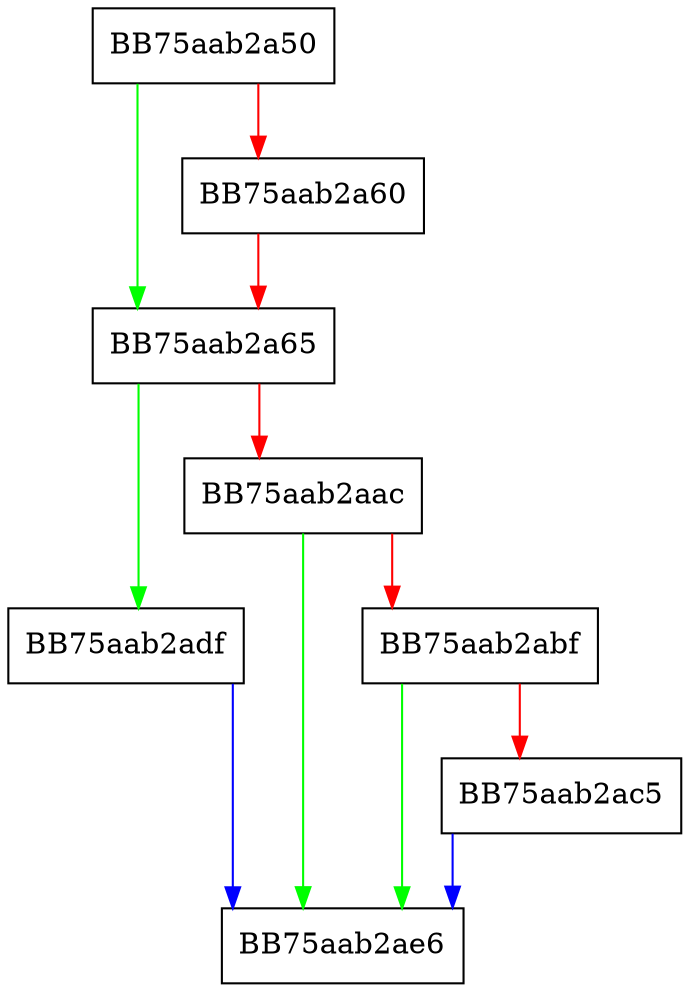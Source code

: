 digraph Reset {
  node [shape="box"];
  graph [splines=ortho];
  BB75aab2a50 -> BB75aab2a65 [color="green"];
  BB75aab2a50 -> BB75aab2a60 [color="red"];
  BB75aab2a60 -> BB75aab2a65 [color="red"];
  BB75aab2a65 -> BB75aab2adf [color="green"];
  BB75aab2a65 -> BB75aab2aac [color="red"];
  BB75aab2aac -> BB75aab2ae6 [color="green"];
  BB75aab2aac -> BB75aab2abf [color="red"];
  BB75aab2abf -> BB75aab2ae6 [color="green"];
  BB75aab2abf -> BB75aab2ac5 [color="red"];
  BB75aab2ac5 -> BB75aab2ae6 [color="blue"];
  BB75aab2adf -> BB75aab2ae6 [color="blue"];
}